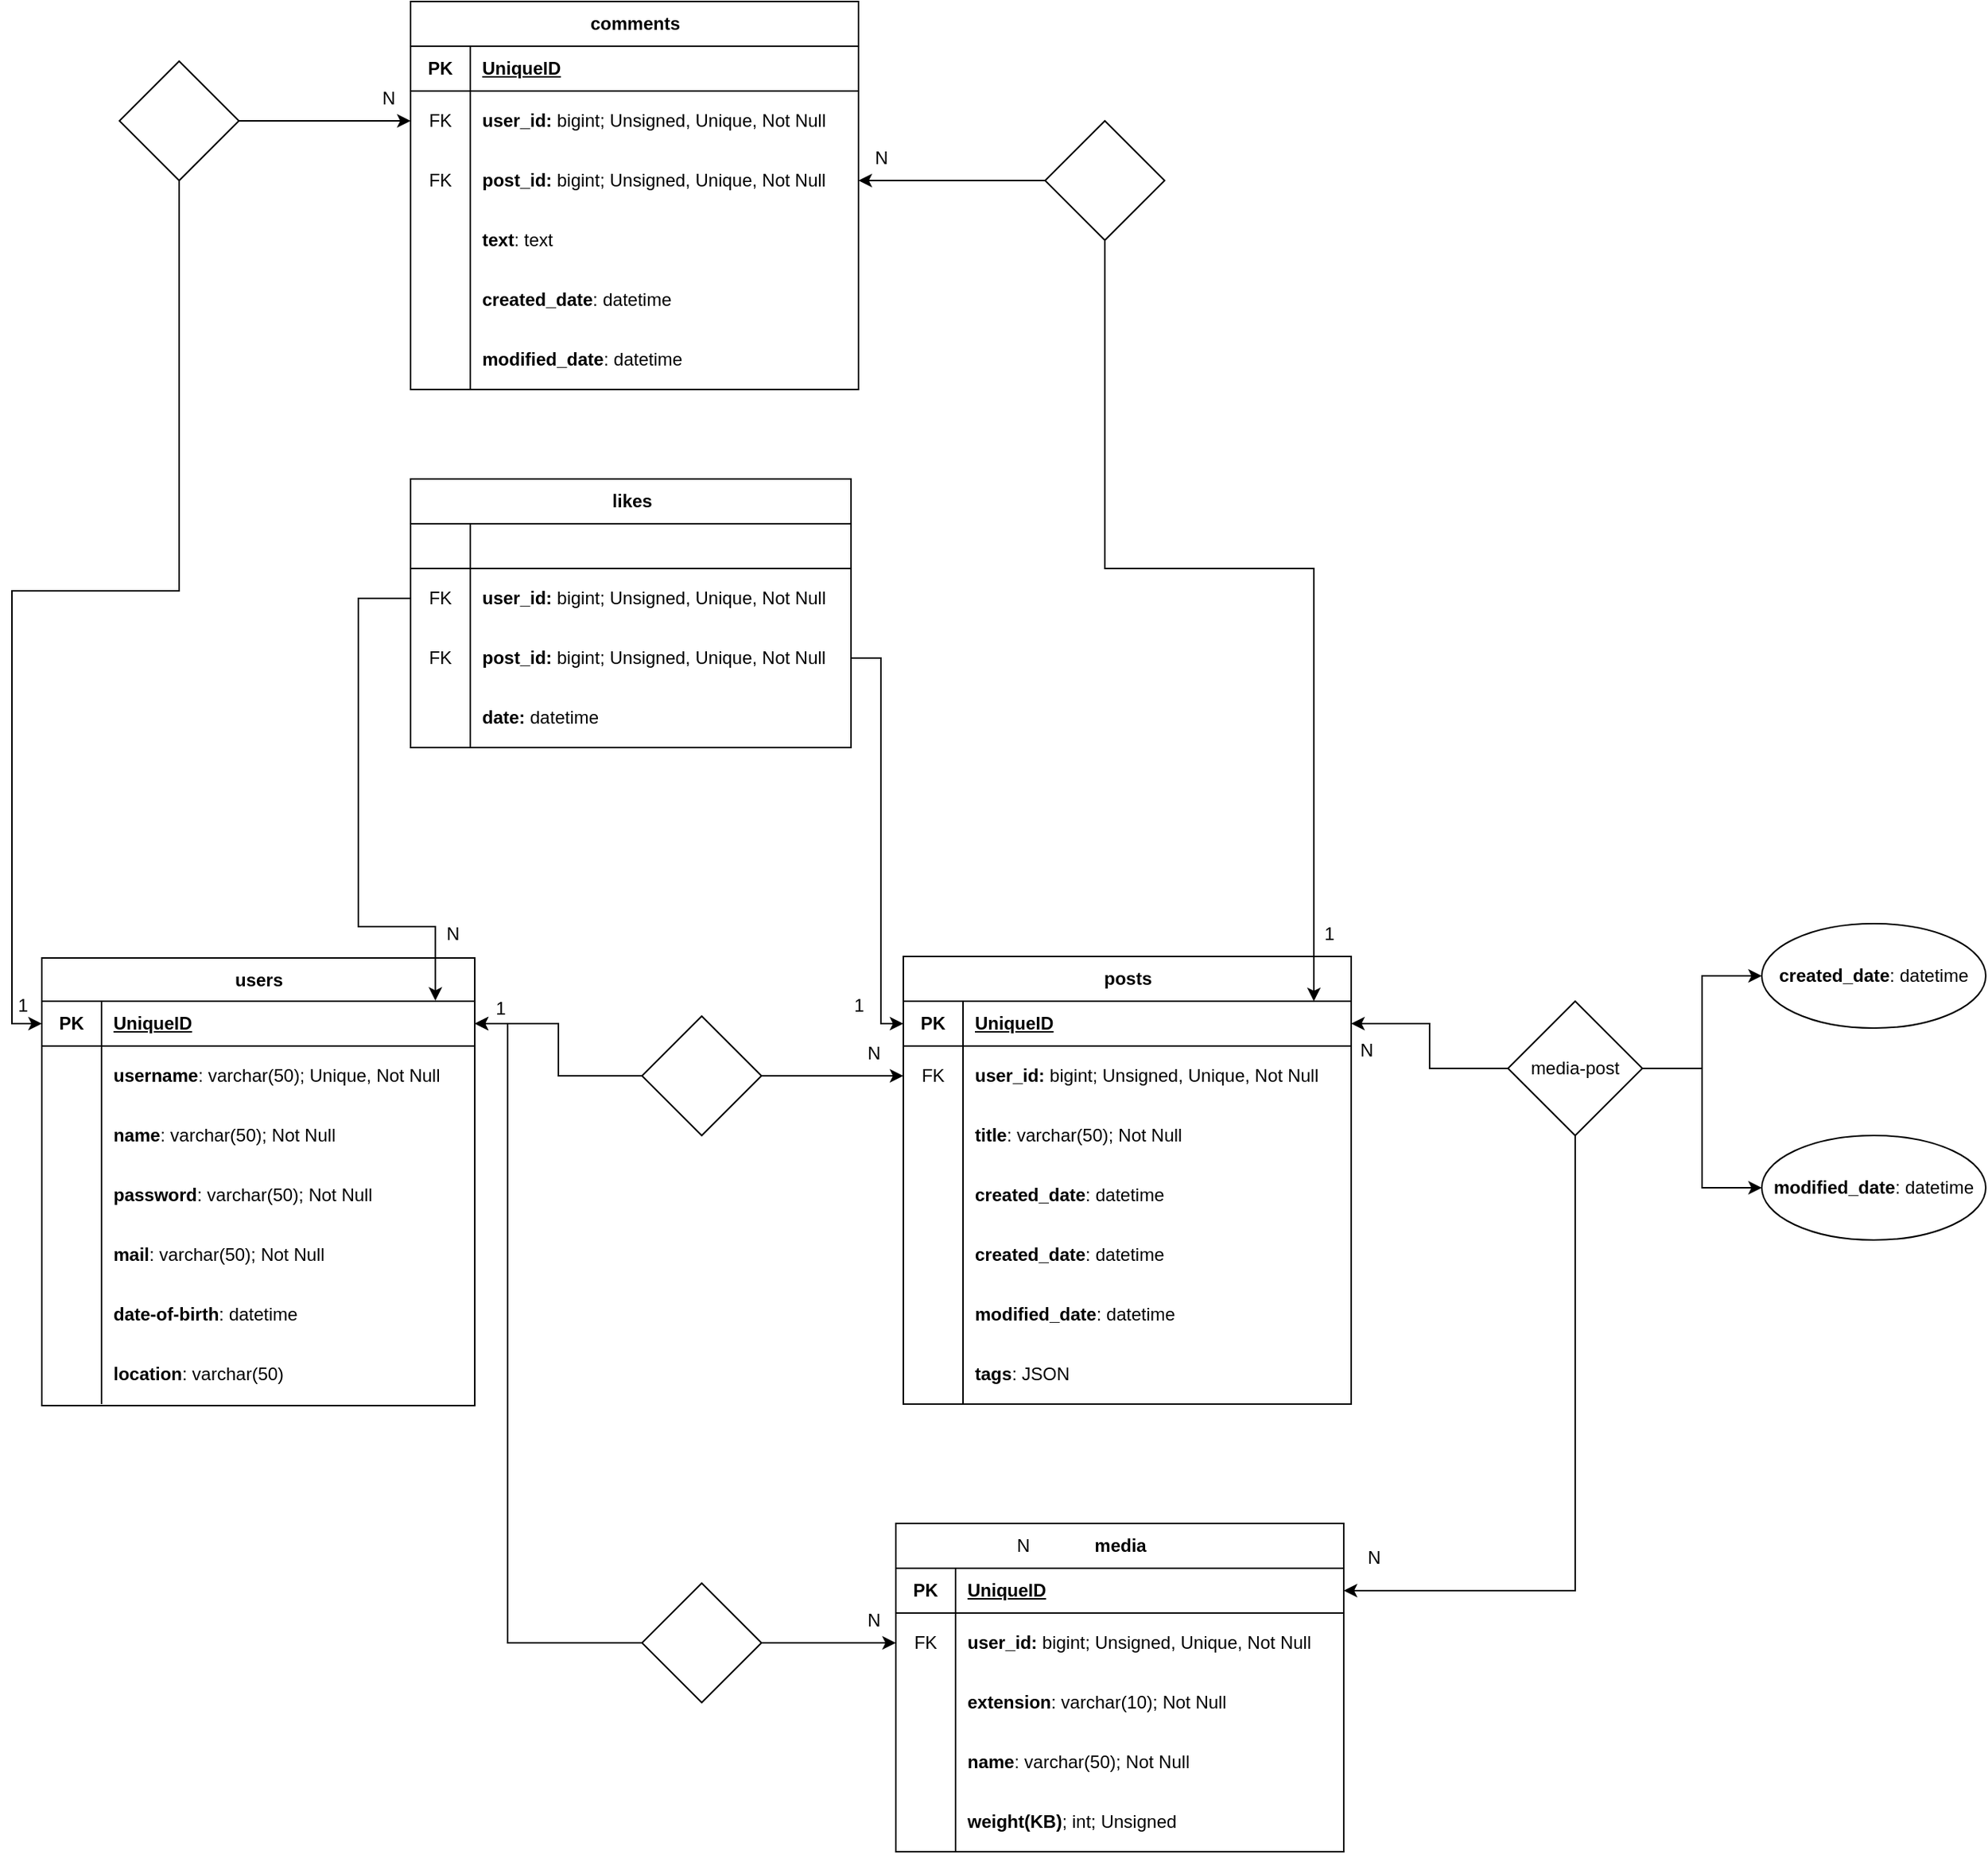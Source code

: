<mxfile version="24.7.7">
  <diagram name="Pagina-1" id="Gw6nSf_3pTms6XGrTBZx">
    <mxGraphModel dx="1969" dy="2037" grid="1" gridSize="10" guides="1" tooltips="1" connect="1" arrows="1" fold="1" page="1" pageScale="1" pageWidth="827" pageHeight="1169" math="0" shadow="0">
      <root>
        <mxCell id="0" />
        <mxCell id="1" parent="0" />
        <mxCell id="lJPIg5WgTHCBEsO6ulFc-40" value="users" style="shape=table;startSize=29;container=1;collapsible=1;childLayout=tableLayout;fixedRows=1;rowLines=0;fontStyle=1;align=center;resizeLast=1;html=1;" parent="1" vertex="1">
          <mxGeometry x="58" y="191" width="290" height="300" as="geometry" />
        </mxCell>
        <mxCell id="lJPIg5WgTHCBEsO6ulFc-41" value="" style="shape=tableRow;horizontal=0;startSize=0;swimlaneHead=0;swimlaneBody=0;fillColor=none;collapsible=0;dropTarget=0;points=[[0,0.5],[1,0.5]];portConstraint=eastwest;top=0;left=0;right=0;bottom=1;" parent="lJPIg5WgTHCBEsO6ulFc-40" vertex="1">
          <mxGeometry y="29" width="290" height="30" as="geometry" />
        </mxCell>
        <mxCell id="lJPIg5WgTHCBEsO6ulFc-42" value="PK" style="shape=partialRectangle;connectable=0;fillColor=none;top=0;left=0;bottom=0;right=0;fontStyle=1;overflow=hidden;whiteSpace=wrap;html=1;" parent="lJPIg5WgTHCBEsO6ulFc-41" vertex="1">
          <mxGeometry width="40" height="30" as="geometry">
            <mxRectangle width="40" height="30" as="alternateBounds" />
          </mxGeometry>
        </mxCell>
        <mxCell id="lJPIg5WgTHCBEsO6ulFc-43" value="UniqueID" style="shape=partialRectangle;connectable=0;fillColor=none;top=0;left=0;bottom=0;right=0;align=left;spacingLeft=6;fontStyle=5;overflow=hidden;whiteSpace=wrap;html=1;" parent="lJPIg5WgTHCBEsO6ulFc-41" vertex="1">
          <mxGeometry x="40" width="250" height="30" as="geometry">
            <mxRectangle width="250" height="30" as="alternateBounds" />
          </mxGeometry>
        </mxCell>
        <mxCell id="lJPIg5WgTHCBEsO6ulFc-44" value="" style="shape=tableRow;horizontal=0;startSize=0;swimlaneHead=0;swimlaneBody=0;fillColor=none;collapsible=0;dropTarget=0;points=[[0,0.5],[1,0.5]];portConstraint=eastwest;top=0;left=0;right=0;bottom=0;" parent="lJPIg5WgTHCBEsO6ulFc-40" vertex="1">
          <mxGeometry y="59" width="290" height="40" as="geometry" />
        </mxCell>
        <mxCell id="lJPIg5WgTHCBEsO6ulFc-45" value="" style="shape=partialRectangle;connectable=0;fillColor=none;top=0;left=0;bottom=0;right=0;editable=1;overflow=hidden;whiteSpace=wrap;html=1;" parent="lJPIg5WgTHCBEsO6ulFc-44" vertex="1">
          <mxGeometry width="40" height="40" as="geometry">
            <mxRectangle width="40" height="40" as="alternateBounds" />
          </mxGeometry>
        </mxCell>
        <mxCell id="lJPIg5WgTHCBEsO6ulFc-46" value="&lt;b&gt;username&lt;/b&gt;: varchar(50); Unique, Not Null&amp;nbsp; &amp;nbsp;" style="shape=partialRectangle;connectable=0;fillColor=none;top=0;left=0;bottom=0;right=0;align=left;spacingLeft=6;overflow=hidden;whiteSpace=wrap;html=1;" parent="lJPIg5WgTHCBEsO6ulFc-44" vertex="1">
          <mxGeometry x="40" width="250" height="40" as="geometry">
            <mxRectangle width="250" height="40" as="alternateBounds" />
          </mxGeometry>
        </mxCell>
        <mxCell id="wLg4SAttIqK3HhaTWLrf-60" value="" style="shape=tableRow;horizontal=0;startSize=0;swimlaneHead=0;swimlaneBody=0;fillColor=none;collapsible=0;dropTarget=0;points=[[0,0.5],[1,0.5]];portConstraint=eastwest;top=0;left=0;right=0;bottom=0;" parent="lJPIg5WgTHCBEsO6ulFc-40" vertex="1">
          <mxGeometry y="99" width="290" height="40" as="geometry" />
        </mxCell>
        <mxCell id="wLg4SAttIqK3HhaTWLrf-61" value="" style="shape=partialRectangle;connectable=0;fillColor=none;top=0;left=0;bottom=0;right=0;editable=1;overflow=hidden;whiteSpace=wrap;html=1;" parent="wLg4SAttIqK3HhaTWLrf-60" vertex="1">
          <mxGeometry width="40" height="40" as="geometry">
            <mxRectangle width="40" height="40" as="alternateBounds" />
          </mxGeometry>
        </mxCell>
        <mxCell id="wLg4SAttIqK3HhaTWLrf-62" value="&lt;b&gt;name&lt;/b&gt;: varchar(50); Not Null&amp;nbsp; &amp;nbsp;" style="shape=partialRectangle;connectable=0;fillColor=none;top=0;left=0;bottom=0;right=0;align=left;spacingLeft=6;overflow=hidden;whiteSpace=wrap;html=1;" parent="wLg4SAttIqK3HhaTWLrf-60" vertex="1">
          <mxGeometry x="40" width="250" height="40" as="geometry">
            <mxRectangle width="250" height="40" as="alternateBounds" />
          </mxGeometry>
        </mxCell>
        <mxCell id="bxGfTpNGazaX-P0NSBrf-1" value="" style="shape=tableRow;horizontal=0;startSize=0;swimlaneHead=0;swimlaneBody=0;fillColor=none;collapsible=0;dropTarget=0;points=[[0,0.5],[1,0.5]];portConstraint=eastwest;top=0;left=0;right=0;bottom=0;" vertex="1" parent="lJPIg5WgTHCBEsO6ulFc-40">
          <mxGeometry y="139" width="290" height="40" as="geometry" />
        </mxCell>
        <mxCell id="bxGfTpNGazaX-P0NSBrf-2" value="" style="shape=partialRectangle;connectable=0;fillColor=none;top=0;left=0;bottom=0;right=0;editable=1;overflow=hidden;whiteSpace=wrap;html=1;" vertex="1" parent="bxGfTpNGazaX-P0NSBrf-1">
          <mxGeometry width="40" height="40" as="geometry">
            <mxRectangle width="40" height="40" as="alternateBounds" />
          </mxGeometry>
        </mxCell>
        <mxCell id="bxGfTpNGazaX-P0NSBrf-3" value="&lt;b&gt;password&lt;/b&gt;: varchar(50); Not Null&amp;nbsp; &amp;nbsp;" style="shape=partialRectangle;connectable=0;fillColor=none;top=0;left=0;bottom=0;right=0;align=left;spacingLeft=6;overflow=hidden;whiteSpace=wrap;html=1;" vertex="1" parent="bxGfTpNGazaX-P0NSBrf-1">
          <mxGeometry x="40" width="250" height="40" as="geometry">
            <mxRectangle width="250" height="40" as="alternateBounds" />
          </mxGeometry>
        </mxCell>
        <mxCell id="wLg4SAttIqK3HhaTWLrf-63" value="" style="shape=tableRow;horizontal=0;startSize=0;swimlaneHead=0;swimlaneBody=0;fillColor=none;collapsible=0;dropTarget=0;points=[[0,0.5],[1,0.5]];portConstraint=eastwest;top=0;left=0;right=0;bottom=0;" parent="lJPIg5WgTHCBEsO6ulFc-40" vertex="1">
          <mxGeometry y="179" width="290" height="40" as="geometry" />
        </mxCell>
        <mxCell id="wLg4SAttIqK3HhaTWLrf-64" value="" style="shape=partialRectangle;connectable=0;fillColor=none;top=0;left=0;bottom=0;right=0;editable=1;overflow=hidden;whiteSpace=wrap;html=1;" parent="wLg4SAttIqK3HhaTWLrf-63" vertex="1">
          <mxGeometry width="40" height="40" as="geometry">
            <mxRectangle width="40" height="40" as="alternateBounds" />
          </mxGeometry>
        </mxCell>
        <mxCell id="wLg4SAttIqK3HhaTWLrf-65" value="&lt;b&gt;mail&lt;/b&gt;: varchar(50); Not Null" style="shape=partialRectangle;connectable=0;fillColor=none;top=0;left=0;bottom=0;right=0;align=left;spacingLeft=6;overflow=hidden;whiteSpace=wrap;html=1;" parent="wLg4SAttIqK3HhaTWLrf-63" vertex="1">
          <mxGeometry x="40" width="250" height="40" as="geometry">
            <mxRectangle width="250" height="40" as="alternateBounds" />
          </mxGeometry>
        </mxCell>
        <mxCell id="lJPIg5WgTHCBEsO6ulFc-59" value="" style="shape=tableRow;horizontal=0;startSize=0;swimlaneHead=0;swimlaneBody=0;fillColor=none;collapsible=0;dropTarget=0;points=[[0,0.5],[1,0.5]];portConstraint=eastwest;top=0;left=0;right=0;bottom=0;" parent="lJPIg5WgTHCBEsO6ulFc-40" vertex="1">
          <mxGeometry y="219" width="290" height="40" as="geometry" />
        </mxCell>
        <mxCell id="lJPIg5WgTHCBEsO6ulFc-60" value="" style="shape=partialRectangle;connectable=0;fillColor=none;top=0;left=0;bottom=0;right=0;editable=1;overflow=hidden;whiteSpace=wrap;html=1;" parent="lJPIg5WgTHCBEsO6ulFc-59" vertex="1">
          <mxGeometry width="40" height="40" as="geometry">
            <mxRectangle width="40" height="40" as="alternateBounds" />
          </mxGeometry>
        </mxCell>
        <mxCell id="lJPIg5WgTHCBEsO6ulFc-61" value="&lt;b&gt;date-of-birth&lt;/b&gt;: datetime&amp;nbsp;&amp;nbsp;" style="shape=partialRectangle;connectable=0;fillColor=none;top=0;left=0;bottom=0;right=0;align=left;spacingLeft=6;overflow=hidden;whiteSpace=wrap;html=1;" parent="lJPIg5WgTHCBEsO6ulFc-59" vertex="1">
          <mxGeometry x="40" width="250" height="40" as="geometry">
            <mxRectangle width="250" height="40" as="alternateBounds" />
          </mxGeometry>
        </mxCell>
        <mxCell id="lJPIg5WgTHCBEsO6ulFc-82" value="" style="shape=tableRow;horizontal=0;startSize=0;swimlaneHead=0;swimlaneBody=0;fillColor=none;collapsible=0;dropTarget=0;points=[[0,0.5],[1,0.5]];portConstraint=eastwest;top=0;left=0;right=0;bottom=0;" parent="lJPIg5WgTHCBEsO6ulFc-40" vertex="1">
          <mxGeometry y="259" width="290" height="40" as="geometry" />
        </mxCell>
        <mxCell id="lJPIg5WgTHCBEsO6ulFc-83" value="" style="shape=partialRectangle;connectable=0;fillColor=none;top=0;left=0;bottom=0;right=0;editable=1;overflow=hidden;whiteSpace=wrap;html=1;" parent="lJPIg5WgTHCBEsO6ulFc-82" vertex="1">
          <mxGeometry width="40" height="40" as="geometry">
            <mxRectangle width="40" height="40" as="alternateBounds" />
          </mxGeometry>
        </mxCell>
        <mxCell id="lJPIg5WgTHCBEsO6ulFc-84" value="&lt;b&gt;location&lt;/b&gt;: varchar(50)&amp;nbsp; &amp;nbsp;" style="shape=partialRectangle;connectable=0;fillColor=none;top=0;left=0;bottom=0;right=0;align=left;spacingLeft=6;overflow=hidden;whiteSpace=wrap;html=1;" parent="lJPIg5WgTHCBEsO6ulFc-82" vertex="1">
          <mxGeometry x="40" width="250" height="40" as="geometry">
            <mxRectangle width="250" height="40" as="alternateBounds" />
          </mxGeometry>
        </mxCell>
        <mxCell id="lJPIg5WgTHCBEsO6ulFc-85" value="posts" style="shape=table;startSize=30;container=1;collapsible=1;childLayout=tableLayout;fixedRows=1;rowLines=0;fontStyle=1;align=center;resizeLast=1;html=1;" parent="1" vertex="1">
          <mxGeometry x="635" y="190" width="300" height="300" as="geometry" />
        </mxCell>
        <mxCell id="lJPIg5WgTHCBEsO6ulFc-86" value="" style="shape=tableRow;horizontal=0;startSize=0;swimlaneHead=0;swimlaneBody=0;fillColor=none;collapsible=0;dropTarget=0;points=[[0,0.5],[1,0.5]];portConstraint=eastwest;top=0;left=0;right=0;bottom=1;" parent="lJPIg5WgTHCBEsO6ulFc-85" vertex="1">
          <mxGeometry y="30" width="300" height="30" as="geometry" />
        </mxCell>
        <mxCell id="lJPIg5WgTHCBEsO6ulFc-87" value="PK" style="shape=partialRectangle;connectable=0;fillColor=none;top=0;left=0;bottom=0;right=0;fontStyle=1;overflow=hidden;whiteSpace=wrap;html=1;" parent="lJPIg5WgTHCBEsO6ulFc-86" vertex="1">
          <mxGeometry width="40" height="30" as="geometry">
            <mxRectangle width="40" height="30" as="alternateBounds" />
          </mxGeometry>
        </mxCell>
        <mxCell id="lJPIg5WgTHCBEsO6ulFc-88" value="UniqueID" style="shape=partialRectangle;connectable=0;fillColor=none;top=0;left=0;bottom=0;right=0;align=left;spacingLeft=6;fontStyle=5;overflow=hidden;whiteSpace=wrap;html=1;" parent="lJPIg5WgTHCBEsO6ulFc-86" vertex="1">
          <mxGeometry x="40" width="260" height="30" as="geometry">
            <mxRectangle width="260" height="30" as="alternateBounds" />
          </mxGeometry>
        </mxCell>
        <mxCell id="lJPIg5WgTHCBEsO6ulFc-89" value="" style="shape=tableRow;horizontal=0;startSize=0;swimlaneHead=0;swimlaneBody=0;fillColor=none;collapsible=0;dropTarget=0;points=[[0,0.5],[1,0.5]];portConstraint=eastwest;top=0;left=0;right=0;bottom=0;" parent="lJPIg5WgTHCBEsO6ulFc-85" vertex="1">
          <mxGeometry y="60" width="300" height="40" as="geometry" />
        </mxCell>
        <mxCell id="lJPIg5WgTHCBEsO6ulFc-90" value="FK" style="shape=partialRectangle;connectable=0;fillColor=none;top=0;left=0;bottom=0;right=0;editable=1;overflow=hidden;whiteSpace=wrap;html=1;" parent="lJPIg5WgTHCBEsO6ulFc-89" vertex="1">
          <mxGeometry width="40" height="40" as="geometry">
            <mxRectangle width="40" height="40" as="alternateBounds" />
          </mxGeometry>
        </mxCell>
        <mxCell id="lJPIg5WgTHCBEsO6ulFc-91" value="&lt;b&gt;user_id: &lt;/b&gt;bigint; Unsigned, Unique, Not Null" style="shape=partialRectangle;connectable=0;fillColor=none;top=0;left=0;bottom=0;right=0;align=left;spacingLeft=6;overflow=hidden;whiteSpace=wrap;html=1;" parent="lJPIg5WgTHCBEsO6ulFc-89" vertex="1">
          <mxGeometry x="40" width="260" height="40" as="geometry">
            <mxRectangle width="260" height="40" as="alternateBounds" />
          </mxGeometry>
        </mxCell>
        <mxCell id="lJPIg5WgTHCBEsO6ulFc-92" value="" style="shape=tableRow;horizontal=0;startSize=0;swimlaneHead=0;swimlaneBody=0;fillColor=none;collapsible=0;dropTarget=0;points=[[0,0.5],[1,0.5]];portConstraint=eastwest;top=0;left=0;right=0;bottom=0;" parent="lJPIg5WgTHCBEsO6ulFc-85" vertex="1">
          <mxGeometry y="100" width="300" height="40" as="geometry" />
        </mxCell>
        <mxCell id="lJPIg5WgTHCBEsO6ulFc-93" value="" style="shape=partialRectangle;connectable=0;fillColor=none;top=0;left=0;bottom=0;right=0;editable=1;overflow=hidden;whiteSpace=wrap;html=1;" parent="lJPIg5WgTHCBEsO6ulFc-92" vertex="1">
          <mxGeometry width="40" height="40" as="geometry">
            <mxRectangle width="40" height="40" as="alternateBounds" />
          </mxGeometry>
        </mxCell>
        <mxCell id="lJPIg5WgTHCBEsO6ulFc-94" value="&lt;b&gt;title&lt;/b&gt;: varchar(50); Not Null&amp;nbsp;&amp;nbsp;" style="shape=partialRectangle;connectable=0;fillColor=none;top=0;left=0;bottom=0;right=0;align=left;spacingLeft=6;overflow=hidden;whiteSpace=wrap;html=1;" parent="lJPIg5WgTHCBEsO6ulFc-92" vertex="1">
          <mxGeometry x="40" width="260" height="40" as="geometry">
            <mxRectangle width="260" height="40" as="alternateBounds" />
          </mxGeometry>
        </mxCell>
        <mxCell id="bxGfTpNGazaX-P0NSBrf-27" value="" style="shape=tableRow;horizontal=0;startSize=0;swimlaneHead=0;swimlaneBody=0;fillColor=none;collapsible=0;dropTarget=0;points=[[0,0.5],[1,0.5]];portConstraint=eastwest;top=0;left=0;right=0;bottom=0;" vertex="1" parent="lJPIg5WgTHCBEsO6ulFc-85">
          <mxGeometry y="140" width="300" height="40" as="geometry" />
        </mxCell>
        <mxCell id="bxGfTpNGazaX-P0NSBrf-28" value="" style="shape=partialRectangle;connectable=0;fillColor=none;top=0;left=0;bottom=0;right=0;editable=1;overflow=hidden;whiteSpace=wrap;html=1;" vertex="1" parent="bxGfTpNGazaX-P0NSBrf-27">
          <mxGeometry width="40" height="40" as="geometry">
            <mxRectangle width="40" height="40" as="alternateBounds" />
          </mxGeometry>
        </mxCell>
        <mxCell id="bxGfTpNGazaX-P0NSBrf-29" value="&lt;b&gt;created_date&lt;/b&gt;: datetime" style="shape=partialRectangle;connectable=0;fillColor=none;top=0;left=0;bottom=0;right=0;align=left;spacingLeft=6;overflow=hidden;whiteSpace=wrap;html=1;" vertex="1" parent="bxGfTpNGazaX-P0NSBrf-27">
          <mxGeometry x="40" width="260" height="40" as="geometry">
            <mxRectangle width="260" height="40" as="alternateBounds" />
          </mxGeometry>
        </mxCell>
        <mxCell id="lJPIg5WgTHCBEsO6ulFc-148" value="" style="shape=tableRow;horizontal=0;startSize=0;swimlaneHead=0;swimlaneBody=0;fillColor=none;collapsible=0;dropTarget=0;points=[[0,0.5],[1,0.5]];portConstraint=eastwest;top=0;left=0;right=0;bottom=0;" parent="lJPIg5WgTHCBEsO6ulFc-85" vertex="1">
          <mxGeometry y="180" width="300" height="40" as="geometry" />
        </mxCell>
        <mxCell id="lJPIg5WgTHCBEsO6ulFc-149" value="" style="shape=partialRectangle;connectable=0;fillColor=none;top=0;left=0;bottom=0;right=0;editable=1;overflow=hidden;whiteSpace=wrap;html=1;" parent="lJPIg5WgTHCBEsO6ulFc-148" vertex="1">
          <mxGeometry width="40" height="40" as="geometry">
            <mxRectangle width="40" height="40" as="alternateBounds" />
          </mxGeometry>
        </mxCell>
        <mxCell id="lJPIg5WgTHCBEsO6ulFc-150" value="&lt;b&gt;created_date&lt;/b&gt;: datetime" style="shape=partialRectangle;connectable=0;fillColor=none;top=0;left=0;bottom=0;right=0;align=left;spacingLeft=6;overflow=hidden;whiteSpace=wrap;html=1;" parent="lJPIg5WgTHCBEsO6ulFc-148" vertex="1">
          <mxGeometry x="40" width="260" height="40" as="geometry">
            <mxRectangle width="260" height="40" as="alternateBounds" />
          </mxGeometry>
        </mxCell>
        <mxCell id="wLg4SAttIqK3HhaTWLrf-88" value="" style="shape=tableRow;horizontal=0;startSize=0;swimlaneHead=0;swimlaneBody=0;fillColor=none;collapsible=0;dropTarget=0;points=[[0,0.5],[1,0.5]];portConstraint=eastwest;top=0;left=0;right=0;bottom=0;" parent="lJPIg5WgTHCBEsO6ulFc-85" vertex="1">
          <mxGeometry y="220" width="300" height="40" as="geometry" />
        </mxCell>
        <mxCell id="wLg4SAttIqK3HhaTWLrf-89" value="" style="shape=partialRectangle;connectable=0;fillColor=none;top=0;left=0;bottom=0;right=0;editable=1;overflow=hidden;whiteSpace=wrap;html=1;" parent="wLg4SAttIqK3HhaTWLrf-88" vertex="1">
          <mxGeometry width="40" height="40" as="geometry">
            <mxRectangle width="40" height="40" as="alternateBounds" />
          </mxGeometry>
        </mxCell>
        <mxCell id="wLg4SAttIqK3HhaTWLrf-90" value="&lt;b&gt;modified_date&lt;/b&gt;: datetime" style="shape=partialRectangle;connectable=0;fillColor=none;top=0;left=0;bottom=0;right=0;align=left;spacingLeft=6;overflow=hidden;whiteSpace=wrap;html=1;" parent="wLg4SAttIqK3HhaTWLrf-88" vertex="1">
          <mxGeometry x="40" width="260" height="40" as="geometry">
            <mxRectangle width="260" height="40" as="alternateBounds" />
          </mxGeometry>
        </mxCell>
        <mxCell id="lJPIg5WgTHCBEsO6ulFc-214" value="" style="shape=tableRow;horizontal=0;startSize=0;swimlaneHead=0;swimlaneBody=0;fillColor=none;collapsible=0;dropTarget=0;points=[[0,0.5],[1,0.5]];portConstraint=eastwest;top=0;left=0;right=0;bottom=0;" parent="lJPIg5WgTHCBEsO6ulFc-85" vertex="1">
          <mxGeometry y="260" width="300" height="40" as="geometry" />
        </mxCell>
        <mxCell id="lJPIg5WgTHCBEsO6ulFc-215" value="" style="shape=partialRectangle;connectable=0;fillColor=none;top=0;left=0;bottom=0;right=0;editable=1;overflow=hidden;whiteSpace=wrap;html=1;" parent="lJPIg5WgTHCBEsO6ulFc-214" vertex="1">
          <mxGeometry width="40" height="40" as="geometry">
            <mxRectangle width="40" height="40" as="alternateBounds" />
          </mxGeometry>
        </mxCell>
        <mxCell id="lJPIg5WgTHCBEsO6ulFc-216" value="&lt;b&gt;tags&lt;/b&gt;: JSON" style="shape=partialRectangle;connectable=0;fillColor=none;top=0;left=0;bottom=0;right=0;align=left;spacingLeft=6;overflow=hidden;whiteSpace=wrap;html=1;" parent="lJPIg5WgTHCBEsO6ulFc-214" vertex="1">
          <mxGeometry x="40" width="260" height="40" as="geometry">
            <mxRectangle width="260" height="40" as="alternateBounds" />
          </mxGeometry>
        </mxCell>
        <mxCell id="lJPIg5WgTHCBEsO6ulFc-103" style="edgeStyle=orthogonalEdgeStyle;rounded=0;orthogonalLoop=1;jettySize=auto;html=1;entryX=1;entryY=0.5;entryDx=0;entryDy=0;" parent="1" source="lJPIg5WgTHCBEsO6ulFc-98" target="lJPIg5WgTHCBEsO6ulFc-41" edge="1">
          <mxGeometry relative="1" as="geometry" />
        </mxCell>
        <mxCell id="lJPIg5WgTHCBEsO6ulFc-108" style="edgeStyle=orthogonalEdgeStyle;rounded=0;orthogonalLoop=1;jettySize=auto;html=1;entryX=0;entryY=0.5;entryDx=0;entryDy=0;" parent="1" source="lJPIg5WgTHCBEsO6ulFc-98" target="lJPIg5WgTHCBEsO6ulFc-89" edge="1">
          <mxGeometry relative="1" as="geometry" />
        </mxCell>
        <mxCell id="lJPIg5WgTHCBEsO6ulFc-98" value="" style="rhombus;whiteSpace=wrap;html=1;startSize=30;fontStyle=1;" parent="1" vertex="1">
          <mxGeometry x="460" y="230" width="80" height="80" as="geometry" />
        </mxCell>
        <mxCell id="lJPIg5WgTHCBEsO6ulFc-101" value="1" style="text;html=1;align=center;verticalAlign=middle;resizable=0;points=[];autosize=1;strokeColor=none;fillColor=none;" parent="1" vertex="1">
          <mxGeometry x="350" y="210" width="30" height="30" as="geometry" />
        </mxCell>
        <mxCell id="lJPIg5WgTHCBEsO6ulFc-102" value="N" style="text;html=1;align=center;verticalAlign=middle;resizable=0;points=[];autosize=1;strokeColor=none;fillColor=none;" parent="1" vertex="1">
          <mxGeometry x="600" y="240" width="30" height="30" as="geometry" />
        </mxCell>
        <mxCell id="lJPIg5WgTHCBEsO6ulFc-151" value="media" style="shape=table;startSize=30;container=1;collapsible=1;childLayout=tableLayout;fixedRows=1;rowLines=0;fontStyle=1;align=center;resizeLast=1;html=1;" parent="1" vertex="1">
          <mxGeometry x="630" y="570" width="300" height="220" as="geometry" />
        </mxCell>
        <mxCell id="lJPIg5WgTHCBEsO6ulFc-152" value="" style="shape=tableRow;horizontal=0;startSize=0;swimlaneHead=0;swimlaneBody=0;fillColor=none;collapsible=0;dropTarget=0;points=[[0,0.5],[1,0.5]];portConstraint=eastwest;top=0;left=0;right=0;bottom=1;" parent="lJPIg5WgTHCBEsO6ulFc-151" vertex="1">
          <mxGeometry y="30" width="300" height="30" as="geometry" />
        </mxCell>
        <mxCell id="lJPIg5WgTHCBEsO6ulFc-153" value="PK" style="shape=partialRectangle;connectable=0;fillColor=none;top=0;left=0;bottom=0;right=0;fontStyle=1;overflow=hidden;whiteSpace=wrap;html=1;" parent="lJPIg5WgTHCBEsO6ulFc-152" vertex="1">
          <mxGeometry width="40" height="30" as="geometry">
            <mxRectangle width="40" height="30" as="alternateBounds" />
          </mxGeometry>
        </mxCell>
        <mxCell id="lJPIg5WgTHCBEsO6ulFc-154" value="UniqueID" style="shape=partialRectangle;connectable=0;fillColor=none;top=0;left=0;bottom=0;right=0;align=left;spacingLeft=6;fontStyle=5;overflow=hidden;whiteSpace=wrap;html=1;" parent="lJPIg5WgTHCBEsO6ulFc-152" vertex="1">
          <mxGeometry x="40" width="260" height="30" as="geometry">
            <mxRectangle width="260" height="30" as="alternateBounds" />
          </mxGeometry>
        </mxCell>
        <mxCell id="lJPIg5WgTHCBEsO6ulFc-155" value="" style="shape=tableRow;horizontal=0;startSize=0;swimlaneHead=0;swimlaneBody=0;fillColor=none;collapsible=0;dropTarget=0;points=[[0,0.5],[1,0.5]];portConstraint=eastwest;top=0;left=0;right=0;bottom=0;" parent="lJPIg5WgTHCBEsO6ulFc-151" vertex="1">
          <mxGeometry y="60" width="300" height="40" as="geometry" />
        </mxCell>
        <mxCell id="lJPIg5WgTHCBEsO6ulFc-156" value="FK" style="shape=partialRectangle;connectable=0;fillColor=none;top=0;left=0;bottom=0;right=0;editable=1;overflow=hidden;whiteSpace=wrap;html=1;" parent="lJPIg5WgTHCBEsO6ulFc-155" vertex="1">
          <mxGeometry width="40" height="40" as="geometry">
            <mxRectangle width="40" height="40" as="alternateBounds" />
          </mxGeometry>
        </mxCell>
        <mxCell id="lJPIg5WgTHCBEsO6ulFc-157" value="&lt;b&gt;user_id: &lt;/b&gt;bigint; Unsigned, Unique, Not Null" style="shape=partialRectangle;connectable=0;fillColor=none;top=0;left=0;bottom=0;right=0;align=left;spacingLeft=6;overflow=hidden;whiteSpace=wrap;html=1;" parent="lJPIg5WgTHCBEsO6ulFc-155" vertex="1">
          <mxGeometry x="40" width="260" height="40" as="geometry">
            <mxRectangle width="260" height="40" as="alternateBounds" />
          </mxGeometry>
        </mxCell>
        <mxCell id="lJPIg5WgTHCBEsO6ulFc-158" value="" style="shape=tableRow;horizontal=0;startSize=0;swimlaneHead=0;swimlaneBody=0;fillColor=none;collapsible=0;dropTarget=0;points=[[0,0.5],[1,0.5]];portConstraint=eastwest;top=0;left=0;right=0;bottom=0;" parent="lJPIg5WgTHCBEsO6ulFc-151" vertex="1">
          <mxGeometry y="100" width="300" height="40" as="geometry" />
        </mxCell>
        <mxCell id="lJPIg5WgTHCBEsO6ulFc-159" value="" style="shape=partialRectangle;connectable=0;fillColor=none;top=0;left=0;bottom=0;right=0;editable=1;overflow=hidden;whiteSpace=wrap;html=1;" parent="lJPIg5WgTHCBEsO6ulFc-158" vertex="1">
          <mxGeometry width="40" height="40" as="geometry">
            <mxRectangle width="40" height="40" as="alternateBounds" />
          </mxGeometry>
        </mxCell>
        <mxCell id="lJPIg5WgTHCBEsO6ulFc-160" value="&lt;b&gt;extension&lt;/b&gt;: varchar(10); Not Null" style="shape=partialRectangle;connectable=0;fillColor=none;top=0;left=0;bottom=0;right=0;align=left;spacingLeft=6;overflow=hidden;whiteSpace=wrap;html=1;" parent="lJPIg5WgTHCBEsO6ulFc-158" vertex="1">
          <mxGeometry x="40" width="260" height="40" as="geometry">
            <mxRectangle width="260" height="40" as="alternateBounds" />
          </mxGeometry>
        </mxCell>
        <mxCell id="lJPIg5WgTHCBEsO6ulFc-161" value="" style="shape=tableRow;horizontal=0;startSize=0;swimlaneHead=0;swimlaneBody=0;fillColor=none;collapsible=0;dropTarget=0;points=[[0,0.5],[1,0.5]];portConstraint=eastwest;top=0;left=0;right=0;bottom=0;" parent="lJPIg5WgTHCBEsO6ulFc-151" vertex="1">
          <mxGeometry y="140" width="300" height="40" as="geometry" />
        </mxCell>
        <mxCell id="lJPIg5WgTHCBEsO6ulFc-162" value="" style="shape=partialRectangle;connectable=0;fillColor=none;top=0;left=0;bottom=0;right=0;editable=1;overflow=hidden;whiteSpace=wrap;html=1;" parent="lJPIg5WgTHCBEsO6ulFc-161" vertex="1">
          <mxGeometry width="40" height="40" as="geometry">
            <mxRectangle width="40" height="40" as="alternateBounds" />
          </mxGeometry>
        </mxCell>
        <mxCell id="lJPIg5WgTHCBEsO6ulFc-163" value="&lt;b&gt;name&lt;/b&gt;: varchar(50); Not Null&amp;nbsp; &amp;nbsp;" style="shape=partialRectangle;connectable=0;fillColor=none;top=0;left=0;bottom=0;right=0;align=left;spacingLeft=6;overflow=hidden;whiteSpace=wrap;html=1;" parent="lJPIg5WgTHCBEsO6ulFc-161" vertex="1">
          <mxGeometry x="40" width="260" height="40" as="geometry">
            <mxRectangle width="260" height="40" as="alternateBounds" />
          </mxGeometry>
        </mxCell>
        <mxCell id="lJPIg5WgTHCBEsO6ulFc-164" value="" style="shape=tableRow;horizontal=0;startSize=0;swimlaneHead=0;swimlaneBody=0;fillColor=none;collapsible=0;dropTarget=0;points=[[0,0.5],[1,0.5]];portConstraint=eastwest;top=0;left=0;right=0;bottom=0;" parent="lJPIg5WgTHCBEsO6ulFc-151" vertex="1">
          <mxGeometry y="180" width="300" height="40" as="geometry" />
        </mxCell>
        <mxCell id="lJPIg5WgTHCBEsO6ulFc-165" value="" style="shape=partialRectangle;connectable=0;fillColor=none;top=0;left=0;bottom=0;right=0;editable=1;overflow=hidden;whiteSpace=wrap;html=1;" parent="lJPIg5WgTHCBEsO6ulFc-164" vertex="1">
          <mxGeometry width="40" height="40" as="geometry">
            <mxRectangle width="40" height="40" as="alternateBounds" />
          </mxGeometry>
        </mxCell>
        <mxCell id="lJPIg5WgTHCBEsO6ulFc-166" value="&lt;b&gt;weight(KB)&lt;/b&gt;; int; Unsigned&amp;nbsp;&amp;nbsp;" style="shape=partialRectangle;connectable=0;fillColor=none;top=0;left=0;bottom=0;right=0;align=left;spacingLeft=6;overflow=hidden;whiteSpace=wrap;html=1;" parent="lJPIg5WgTHCBEsO6ulFc-164" vertex="1">
          <mxGeometry x="40" width="260" height="40" as="geometry">
            <mxRectangle width="260" height="40" as="alternateBounds" />
          </mxGeometry>
        </mxCell>
        <mxCell id="lJPIg5WgTHCBEsO6ulFc-171" style="edgeStyle=orthogonalEdgeStyle;rounded=0;orthogonalLoop=1;jettySize=auto;html=1;entryX=1;entryY=0.5;entryDx=0;entryDy=0;" parent="1" source="lJPIg5WgTHCBEsO6ulFc-169" target="lJPIg5WgTHCBEsO6ulFc-86" edge="1">
          <mxGeometry relative="1" as="geometry" />
        </mxCell>
        <mxCell id="wLg4SAttIqK3HhaTWLrf-122" style="edgeStyle=orthogonalEdgeStyle;rounded=0;orthogonalLoop=1;jettySize=auto;html=1;entryX=1;entryY=0.5;entryDx=0;entryDy=0;" parent="1" source="lJPIg5WgTHCBEsO6ulFc-169" target="lJPIg5WgTHCBEsO6ulFc-152" edge="1">
          <mxGeometry relative="1" as="geometry" />
        </mxCell>
        <mxCell id="wLg4SAttIqK3HhaTWLrf-153" style="edgeStyle=orthogonalEdgeStyle;rounded=0;orthogonalLoop=1;jettySize=auto;html=1;entryX=0;entryY=0.5;entryDx=0;entryDy=0;" parent="1" source="lJPIg5WgTHCBEsO6ulFc-169" target="wLg4SAttIqK3HhaTWLrf-118" edge="1">
          <mxGeometry relative="1" as="geometry" />
        </mxCell>
        <mxCell id="wLg4SAttIqK3HhaTWLrf-154" style="edgeStyle=orthogonalEdgeStyle;rounded=0;orthogonalLoop=1;jettySize=auto;html=1;entryX=0;entryY=0.5;entryDx=0;entryDy=0;" parent="1" source="lJPIg5WgTHCBEsO6ulFc-169" target="wLg4SAttIqK3HhaTWLrf-120" edge="1">
          <mxGeometry relative="1" as="geometry" />
        </mxCell>
        <mxCell id="lJPIg5WgTHCBEsO6ulFc-169" value="media-post" style="rhombus;whiteSpace=wrap;html=1;" parent="1" vertex="1">
          <mxGeometry x="1040" y="220" width="90" height="90" as="geometry" />
        </mxCell>
        <mxCell id="lJPIg5WgTHCBEsO6ulFc-173" value="N" style="text;html=1;align=center;verticalAlign=middle;resizable=0;points=[];autosize=1;strokeColor=none;fillColor=none;" parent="1" vertex="1">
          <mxGeometry x="700" y="570" width="30" height="30" as="geometry" />
        </mxCell>
        <mxCell id="wLg4SAttIqK3HhaTWLrf-8" value="comments" style="shape=table;startSize=30;container=1;collapsible=1;childLayout=tableLayout;fixedRows=1;rowLines=0;fontStyle=1;align=center;resizeLast=1;html=1;" parent="1" vertex="1">
          <mxGeometry x="305" y="-450" width="300" height="260" as="geometry" />
        </mxCell>
        <mxCell id="wLg4SAttIqK3HhaTWLrf-9" value="" style="shape=tableRow;horizontal=0;startSize=0;swimlaneHead=0;swimlaneBody=0;fillColor=none;collapsible=0;dropTarget=0;points=[[0,0.5],[1,0.5]];portConstraint=eastwest;top=0;left=0;right=0;bottom=1;" parent="wLg4SAttIqK3HhaTWLrf-8" vertex="1">
          <mxGeometry y="30" width="300" height="30" as="geometry" />
        </mxCell>
        <mxCell id="wLg4SAttIqK3HhaTWLrf-10" value="PK" style="shape=partialRectangle;connectable=0;fillColor=none;top=0;left=0;bottom=0;right=0;fontStyle=1;overflow=hidden;whiteSpace=wrap;html=1;" parent="wLg4SAttIqK3HhaTWLrf-9" vertex="1">
          <mxGeometry width="40" height="30" as="geometry">
            <mxRectangle width="40" height="30" as="alternateBounds" />
          </mxGeometry>
        </mxCell>
        <mxCell id="wLg4SAttIqK3HhaTWLrf-11" value="UniqueID" style="shape=partialRectangle;connectable=0;fillColor=none;top=0;left=0;bottom=0;right=0;align=left;spacingLeft=6;fontStyle=5;overflow=hidden;whiteSpace=wrap;html=1;" parent="wLg4SAttIqK3HhaTWLrf-9" vertex="1">
          <mxGeometry x="40" width="260" height="30" as="geometry">
            <mxRectangle width="260" height="30" as="alternateBounds" />
          </mxGeometry>
        </mxCell>
        <mxCell id="wLg4SAttIqK3HhaTWLrf-12" value="" style="shape=tableRow;horizontal=0;startSize=0;swimlaneHead=0;swimlaneBody=0;fillColor=none;collapsible=0;dropTarget=0;points=[[0,0.5],[1,0.5]];portConstraint=eastwest;top=0;left=0;right=0;bottom=0;" parent="wLg4SAttIqK3HhaTWLrf-8" vertex="1">
          <mxGeometry y="60" width="300" height="40" as="geometry" />
        </mxCell>
        <mxCell id="wLg4SAttIqK3HhaTWLrf-13" value="FK" style="shape=partialRectangle;connectable=0;fillColor=none;top=0;left=0;bottom=0;right=0;editable=1;overflow=hidden;whiteSpace=wrap;html=1;" parent="wLg4SAttIqK3HhaTWLrf-12" vertex="1">
          <mxGeometry width="40" height="40" as="geometry">
            <mxRectangle width="40" height="40" as="alternateBounds" />
          </mxGeometry>
        </mxCell>
        <mxCell id="wLg4SAttIqK3HhaTWLrf-14" value="&lt;b&gt;user_id: &lt;/b&gt;bigint; Unsigned, Unique, Not Null" style="shape=partialRectangle;connectable=0;fillColor=none;top=0;left=0;bottom=0;right=0;align=left;spacingLeft=6;overflow=hidden;whiteSpace=wrap;html=1;" parent="wLg4SAttIqK3HhaTWLrf-12" vertex="1">
          <mxGeometry x="40" width="260" height="40" as="geometry">
            <mxRectangle width="260" height="40" as="alternateBounds" />
          </mxGeometry>
        </mxCell>
        <mxCell id="wLg4SAttIqK3HhaTWLrf-15" value="" style="shape=tableRow;horizontal=0;startSize=0;swimlaneHead=0;swimlaneBody=0;fillColor=none;collapsible=0;dropTarget=0;points=[[0,0.5],[1,0.5]];portConstraint=eastwest;top=0;left=0;right=0;bottom=0;" parent="wLg4SAttIqK3HhaTWLrf-8" vertex="1">
          <mxGeometry y="100" width="300" height="40" as="geometry" />
        </mxCell>
        <mxCell id="wLg4SAttIqK3HhaTWLrf-16" value="FK" style="shape=partialRectangle;connectable=0;fillColor=none;top=0;left=0;bottom=0;right=0;editable=1;overflow=hidden;whiteSpace=wrap;html=1;" parent="wLg4SAttIqK3HhaTWLrf-15" vertex="1">
          <mxGeometry width="40" height="40" as="geometry">
            <mxRectangle width="40" height="40" as="alternateBounds" />
          </mxGeometry>
        </mxCell>
        <mxCell id="wLg4SAttIqK3HhaTWLrf-17" value="&lt;b&gt;post_id:&amp;nbsp;&lt;/b&gt;bigint; Unsigned, Unique, Not Null" style="shape=partialRectangle;connectable=0;fillColor=none;top=0;left=0;bottom=0;right=0;align=left;spacingLeft=6;overflow=hidden;whiteSpace=wrap;html=1;" parent="wLg4SAttIqK3HhaTWLrf-15" vertex="1">
          <mxGeometry x="40" width="260" height="40" as="geometry">
            <mxRectangle width="260" height="40" as="alternateBounds" />
          </mxGeometry>
        </mxCell>
        <mxCell id="wLg4SAttIqK3HhaTWLrf-18" value="" style="shape=tableRow;horizontal=0;startSize=0;swimlaneHead=0;swimlaneBody=0;fillColor=none;collapsible=0;dropTarget=0;points=[[0,0.5],[1,0.5]];portConstraint=eastwest;top=0;left=0;right=0;bottom=0;" parent="wLg4SAttIqK3HhaTWLrf-8" vertex="1">
          <mxGeometry y="140" width="300" height="40" as="geometry" />
        </mxCell>
        <mxCell id="wLg4SAttIqK3HhaTWLrf-19" value="" style="shape=partialRectangle;connectable=0;fillColor=none;top=0;left=0;bottom=0;right=0;editable=1;overflow=hidden;whiteSpace=wrap;html=1;" parent="wLg4SAttIqK3HhaTWLrf-18" vertex="1">
          <mxGeometry width="40" height="40" as="geometry">
            <mxRectangle width="40" height="40" as="alternateBounds" />
          </mxGeometry>
        </mxCell>
        <mxCell id="wLg4SAttIqK3HhaTWLrf-20" value="&lt;b&gt;text&lt;/b&gt;: text&amp;nbsp; &amp;nbsp;" style="shape=partialRectangle;connectable=0;fillColor=none;top=0;left=0;bottom=0;right=0;align=left;spacingLeft=6;overflow=hidden;whiteSpace=wrap;html=1;" parent="wLg4SAttIqK3HhaTWLrf-18" vertex="1">
          <mxGeometry x="40" width="260" height="40" as="geometry">
            <mxRectangle width="260" height="40" as="alternateBounds" />
          </mxGeometry>
        </mxCell>
        <mxCell id="wLg4SAttIqK3HhaTWLrf-57" value="" style="shape=tableRow;horizontal=0;startSize=0;swimlaneHead=0;swimlaneBody=0;fillColor=none;collapsible=0;dropTarget=0;points=[[0,0.5],[1,0.5]];portConstraint=eastwest;top=0;left=0;right=0;bottom=0;" parent="wLg4SAttIqK3HhaTWLrf-8" vertex="1">
          <mxGeometry y="180" width="300" height="40" as="geometry" />
        </mxCell>
        <mxCell id="wLg4SAttIqK3HhaTWLrf-58" value="" style="shape=partialRectangle;connectable=0;fillColor=none;top=0;left=0;bottom=0;right=0;editable=1;overflow=hidden;whiteSpace=wrap;html=1;" parent="wLg4SAttIqK3HhaTWLrf-57" vertex="1">
          <mxGeometry width="40" height="40" as="geometry">
            <mxRectangle width="40" height="40" as="alternateBounds" />
          </mxGeometry>
        </mxCell>
        <mxCell id="wLg4SAttIqK3HhaTWLrf-59" value="&lt;b&gt;created_date&lt;/b&gt;: datetime&amp;nbsp; &amp;nbsp;" style="shape=partialRectangle;connectable=0;fillColor=none;top=0;left=0;bottom=0;right=0;align=left;spacingLeft=6;overflow=hidden;whiteSpace=wrap;html=1;" parent="wLg4SAttIqK3HhaTWLrf-57" vertex="1">
          <mxGeometry x="40" width="260" height="40" as="geometry">
            <mxRectangle width="260" height="40" as="alternateBounds" />
          </mxGeometry>
        </mxCell>
        <mxCell id="wLg4SAttIqK3HhaTWLrf-110" value="" style="shape=tableRow;horizontal=0;startSize=0;swimlaneHead=0;swimlaneBody=0;fillColor=none;collapsible=0;dropTarget=0;points=[[0,0.5],[1,0.5]];portConstraint=eastwest;top=0;left=0;right=0;bottom=0;" parent="wLg4SAttIqK3HhaTWLrf-8" vertex="1">
          <mxGeometry y="220" width="300" height="40" as="geometry" />
        </mxCell>
        <mxCell id="wLg4SAttIqK3HhaTWLrf-111" value="" style="shape=partialRectangle;connectable=0;fillColor=none;top=0;left=0;bottom=0;right=0;editable=1;overflow=hidden;whiteSpace=wrap;html=1;" parent="wLg4SAttIqK3HhaTWLrf-110" vertex="1">
          <mxGeometry width="40" height="40" as="geometry">
            <mxRectangle width="40" height="40" as="alternateBounds" />
          </mxGeometry>
        </mxCell>
        <mxCell id="wLg4SAttIqK3HhaTWLrf-112" value="&lt;b&gt;modified_date&lt;/b&gt;: datetime&amp;nbsp; &amp;nbsp;" style="shape=partialRectangle;connectable=0;fillColor=none;top=0;left=0;bottom=0;right=0;align=left;spacingLeft=6;overflow=hidden;whiteSpace=wrap;html=1;" parent="wLg4SAttIqK3HhaTWLrf-110" vertex="1">
          <mxGeometry x="40" width="260" height="40" as="geometry">
            <mxRectangle width="260" height="40" as="alternateBounds" />
          </mxGeometry>
        </mxCell>
        <mxCell id="wLg4SAttIqK3HhaTWLrf-38" style="edgeStyle=orthogonalEdgeStyle;rounded=0;orthogonalLoop=1;jettySize=auto;html=1;entryX=0;entryY=0.5;entryDx=0;entryDy=0;" parent="1" source="wLg4SAttIqK3HhaTWLrf-22" target="wLg4SAttIqK3HhaTWLrf-12" edge="1">
          <mxGeometry relative="1" as="geometry" />
        </mxCell>
        <mxCell id="l1x9LbSpDIlxBoovoeEV-7" style="edgeStyle=orthogonalEdgeStyle;rounded=0;orthogonalLoop=1;jettySize=auto;html=1;" parent="1" source="wLg4SAttIqK3HhaTWLrf-22" target="lJPIg5WgTHCBEsO6ulFc-41" edge="1">
          <mxGeometry relative="1" as="geometry" />
        </mxCell>
        <mxCell id="wLg4SAttIqK3HhaTWLrf-22" value="" style="rhombus;whiteSpace=wrap;html=1;" parent="1" vertex="1">
          <mxGeometry x="110" y="-410" width="80" height="80" as="geometry" />
        </mxCell>
        <mxCell id="wLg4SAttIqK3HhaTWLrf-35" style="edgeStyle=orthogonalEdgeStyle;rounded=0;orthogonalLoop=1;jettySize=auto;html=1;entryX=1;entryY=0.5;entryDx=0;entryDy=0;" parent="1" source="wLg4SAttIqK3HhaTWLrf-23" target="wLg4SAttIqK3HhaTWLrf-15" edge="1">
          <mxGeometry relative="1" as="geometry" />
        </mxCell>
        <mxCell id="l1x9LbSpDIlxBoovoeEV-9" style="edgeStyle=orthogonalEdgeStyle;rounded=0;orthogonalLoop=1;jettySize=auto;html=1;" parent="1" source="wLg4SAttIqK3HhaTWLrf-23" target="lJPIg5WgTHCBEsO6ulFc-86" edge="1">
          <mxGeometry relative="1" as="geometry">
            <Array as="points">
              <mxPoint x="770" y="-70" />
              <mxPoint x="910" y="-70" />
            </Array>
          </mxGeometry>
        </mxCell>
        <mxCell id="wLg4SAttIqK3HhaTWLrf-23" value="" style="rhombus;whiteSpace=wrap;html=1;" parent="1" vertex="1">
          <mxGeometry x="730" y="-370" width="80" height="80" as="geometry" />
        </mxCell>
        <mxCell id="wLg4SAttIqK3HhaTWLrf-39" value="N" style="text;html=1;align=center;verticalAlign=middle;resizable=0;points=[];autosize=1;strokeColor=none;fillColor=none;" parent="1" vertex="1">
          <mxGeometry x="275" y="-400" width="30" height="30" as="geometry" />
        </mxCell>
        <mxCell id="wLg4SAttIqK3HhaTWLrf-40" value="N" style="text;html=1;align=center;verticalAlign=middle;resizable=0;points=[];autosize=1;strokeColor=none;fillColor=none;" parent="1" vertex="1">
          <mxGeometry x="605" y="-360" width="30" height="30" as="geometry" />
        </mxCell>
        <mxCell id="wLg4SAttIqK3HhaTWLrf-113" value="N" style="text;html=1;align=center;verticalAlign=middle;resizable=0;points=[];autosize=1;strokeColor=none;fillColor=none;" parent="1" vertex="1">
          <mxGeometry x="930" y="238" width="30" height="30" as="geometry" />
        </mxCell>
        <mxCell id="wLg4SAttIqK3HhaTWLrf-115" value="1" style="text;html=1;align=center;verticalAlign=middle;resizable=0;points=[];autosize=1;strokeColor=none;fillColor=none;" parent="1" vertex="1">
          <mxGeometry x="590" y="208" width="30" height="30" as="geometry" />
        </mxCell>
        <mxCell id="wLg4SAttIqK3HhaTWLrf-118" value="&lt;b&gt;created_date&lt;/b&gt;: datetime" style="ellipse;whiteSpace=wrap;html=1;align=center;" parent="1" vertex="1">
          <mxGeometry x="1210" y="168" width="150" height="70" as="geometry" />
        </mxCell>
        <mxCell id="wLg4SAttIqK3HhaTWLrf-120" value="&lt;b&gt;modified_date&lt;/b&gt;: datetime" style="ellipse;whiteSpace=wrap;html=1;align=center;" parent="1" vertex="1">
          <mxGeometry x="1210" y="310" width="150" height="70" as="geometry" />
        </mxCell>
        <mxCell id="wLg4SAttIqK3HhaTWLrf-148" value="N" style="text;html=1;align=center;verticalAlign=middle;resizable=0;points=[];autosize=1;strokeColor=none;fillColor=none;" parent="1" vertex="1">
          <mxGeometry x="935" y="578" width="30" height="30" as="geometry" />
        </mxCell>
        <mxCell id="wLg4SAttIqK3HhaTWLrf-150" style="edgeStyle=orthogonalEdgeStyle;rounded=0;orthogonalLoop=1;jettySize=auto;html=1;entryX=0;entryY=0.5;entryDx=0;entryDy=0;" parent="1" source="wLg4SAttIqK3HhaTWLrf-149" target="lJPIg5WgTHCBEsO6ulFc-155" edge="1">
          <mxGeometry relative="1" as="geometry" />
        </mxCell>
        <mxCell id="l1x9LbSpDIlxBoovoeEV-6" style="edgeStyle=orthogonalEdgeStyle;rounded=0;orthogonalLoop=1;jettySize=auto;html=1;" parent="1" source="wLg4SAttIqK3HhaTWLrf-149" target="lJPIg5WgTHCBEsO6ulFc-41" edge="1">
          <mxGeometry relative="1" as="geometry">
            <Array as="points">
              <mxPoint x="370" y="650" />
              <mxPoint x="370" y="235" />
            </Array>
          </mxGeometry>
        </mxCell>
        <mxCell id="wLg4SAttIqK3HhaTWLrf-149" value="" style="rhombus;whiteSpace=wrap;html=1;" parent="1" vertex="1">
          <mxGeometry x="460" y="610" width="80" height="80" as="geometry" />
        </mxCell>
        <mxCell id="wLg4SAttIqK3HhaTWLrf-151" value="N" style="text;html=1;align=center;verticalAlign=middle;resizable=0;points=[];autosize=1;strokeColor=none;fillColor=none;" parent="1" vertex="1">
          <mxGeometry x="600" y="620" width="30" height="30" as="geometry" />
        </mxCell>
        <mxCell id="l1x9LbSpDIlxBoovoeEV-8" value="1" style="text;html=1;align=center;verticalAlign=middle;resizable=0;points=[];autosize=1;strokeColor=none;fillColor=none;" parent="1" vertex="1">
          <mxGeometry x="30" y="208" width="30" height="30" as="geometry" />
        </mxCell>
        <mxCell id="l1x9LbSpDIlxBoovoeEV-10" value="1" style="text;html=1;align=center;verticalAlign=middle;resizable=0;points=[];autosize=1;strokeColor=none;fillColor=none;" parent="1" vertex="1">
          <mxGeometry x="905" y="160" width="30" height="30" as="geometry" />
        </mxCell>
        <mxCell id="l1x9LbSpDIlxBoovoeEV-12" value="N" style="text;html=1;align=center;verticalAlign=middle;resizable=0;points=[];autosize=1;strokeColor=none;fillColor=none;" parent="1" vertex="1">
          <mxGeometry x="318" y="160" width="30" height="30" as="geometry" />
        </mxCell>
        <mxCell id="bxGfTpNGazaX-P0NSBrf-4" value="likes" style="shape=table;startSize=30;container=1;collapsible=1;childLayout=tableLayout;fixedRows=1;rowLines=0;fontStyle=1;align=center;resizeLast=1;html=1;" vertex="1" parent="1">
          <mxGeometry x="305" y="-130" width="295" height="180" as="geometry" />
        </mxCell>
        <mxCell id="bxGfTpNGazaX-P0NSBrf-5" value="" style="shape=tableRow;horizontal=0;startSize=0;swimlaneHead=0;swimlaneBody=0;fillColor=none;collapsible=0;dropTarget=0;points=[[0,0.5],[1,0.5]];portConstraint=eastwest;top=0;left=0;right=0;bottom=1;" vertex="1" parent="bxGfTpNGazaX-P0NSBrf-4">
          <mxGeometry y="30" width="295" height="30" as="geometry" />
        </mxCell>
        <mxCell id="bxGfTpNGazaX-P0NSBrf-6" value="" style="shape=partialRectangle;connectable=0;fillColor=none;top=0;left=0;bottom=0;right=0;fontStyle=1;overflow=hidden;whiteSpace=wrap;html=1;" vertex="1" parent="bxGfTpNGazaX-P0NSBrf-5">
          <mxGeometry width="40" height="30" as="geometry">
            <mxRectangle width="40" height="30" as="alternateBounds" />
          </mxGeometry>
        </mxCell>
        <mxCell id="bxGfTpNGazaX-P0NSBrf-7" value="" style="shape=partialRectangle;connectable=0;fillColor=none;top=0;left=0;bottom=0;right=0;align=left;spacingLeft=6;fontStyle=5;overflow=hidden;whiteSpace=wrap;html=1;" vertex="1" parent="bxGfTpNGazaX-P0NSBrf-5">
          <mxGeometry x="40" width="255" height="30" as="geometry">
            <mxRectangle width="255" height="30" as="alternateBounds" />
          </mxGeometry>
        </mxCell>
        <mxCell id="bxGfTpNGazaX-P0NSBrf-8" value="" style="shape=tableRow;horizontal=0;startSize=0;swimlaneHead=0;swimlaneBody=0;fillColor=none;collapsible=0;dropTarget=0;points=[[0,0.5],[1,0.5]];portConstraint=eastwest;top=0;left=0;right=0;bottom=0;" vertex="1" parent="bxGfTpNGazaX-P0NSBrf-4">
          <mxGeometry y="60" width="295" height="40" as="geometry" />
        </mxCell>
        <mxCell id="bxGfTpNGazaX-P0NSBrf-9" value="FK" style="shape=partialRectangle;connectable=0;fillColor=none;top=0;left=0;bottom=0;right=0;editable=1;overflow=hidden;whiteSpace=wrap;html=1;" vertex="1" parent="bxGfTpNGazaX-P0NSBrf-8">
          <mxGeometry width="40" height="40" as="geometry">
            <mxRectangle width="40" height="40" as="alternateBounds" />
          </mxGeometry>
        </mxCell>
        <mxCell id="bxGfTpNGazaX-P0NSBrf-10" value="&lt;b&gt;user_id: &lt;/b&gt;bigint; Unsigned, Unique, Not Null" style="shape=partialRectangle;connectable=0;fillColor=none;top=0;left=0;bottom=0;right=0;align=left;spacingLeft=6;overflow=hidden;whiteSpace=wrap;html=1;" vertex="1" parent="bxGfTpNGazaX-P0NSBrf-8">
          <mxGeometry x="40" width="255" height="40" as="geometry">
            <mxRectangle width="255" height="40" as="alternateBounds" />
          </mxGeometry>
        </mxCell>
        <mxCell id="bxGfTpNGazaX-P0NSBrf-11" value="" style="shape=tableRow;horizontal=0;startSize=0;swimlaneHead=0;swimlaneBody=0;fillColor=none;collapsible=0;dropTarget=0;points=[[0,0.5],[1,0.5]];portConstraint=eastwest;top=0;left=0;right=0;bottom=0;" vertex="1" parent="bxGfTpNGazaX-P0NSBrf-4">
          <mxGeometry y="100" width="295" height="40" as="geometry" />
        </mxCell>
        <mxCell id="bxGfTpNGazaX-P0NSBrf-12" value="FK" style="shape=partialRectangle;connectable=0;fillColor=none;top=0;left=0;bottom=0;right=0;editable=1;overflow=hidden;whiteSpace=wrap;html=1;" vertex="1" parent="bxGfTpNGazaX-P0NSBrf-11">
          <mxGeometry width="40" height="40" as="geometry">
            <mxRectangle width="40" height="40" as="alternateBounds" />
          </mxGeometry>
        </mxCell>
        <mxCell id="bxGfTpNGazaX-P0NSBrf-13" value="&lt;b&gt;post_id:&amp;nbsp;&lt;/b&gt;bigint; Unsigned, Unique, Not Null" style="shape=partialRectangle;connectable=0;fillColor=none;top=0;left=0;bottom=0;right=0;align=left;spacingLeft=6;overflow=hidden;whiteSpace=wrap;html=1;" vertex="1" parent="bxGfTpNGazaX-P0NSBrf-11">
          <mxGeometry x="40" width="255" height="40" as="geometry">
            <mxRectangle width="255" height="40" as="alternateBounds" />
          </mxGeometry>
        </mxCell>
        <mxCell id="bxGfTpNGazaX-P0NSBrf-14" value="" style="shape=tableRow;horizontal=0;startSize=0;swimlaneHead=0;swimlaneBody=0;fillColor=none;collapsible=0;dropTarget=0;points=[[0,0.5],[1,0.5]];portConstraint=eastwest;top=0;left=0;right=0;bottom=0;" vertex="1" parent="bxGfTpNGazaX-P0NSBrf-4">
          <mxGeometry y="140" width="295" height="40" as="geometry" />
        </mxCell>
        <mxCell id="bxGfTpNGazaX-P0NSBrf-15" value="" style="shape=partialRectangle;connectable=0;fillColor=none;top=0;left=0;bottom=0;right=0;editable=1;overflow=hidden;whiteSpace=wrap;html=1;" vertex="1" parent="bxGfTpNGazaX-P0NSBrf-14">
          <mxGeometry width="40" height="40" as="geometry">
            <mxRectangle width="40" height="40" as="alternateBounds" />
          </mxGeometry>
        </mxCell>
        <mxCell id="bxGfTpNGazaX-P0NSBrf-16" value="&lt;b&gt;date:&lt;/b&gt; datetime" style="shape=partialRectangle;connectable=0;fillColor=none;top=0;left=0;bottom=0;right=0;align=left;spacingLeft=6;overflow=hidden;whiteSpace=wrap;html=1;" vertex="1" parent="bxGfTpNGazaX-P0NSBrf-14">
          <mxGeometry x="40" width="255" height="40" as="geometry">
            <mxRectangle width="255" height="40" as="alternateBounds" />
          </mxGeometry>
        </mxCell>
        <mxCell id="bxGfTpNGazaX-P0NSBrf-24" style="edgeStyle=orthogonalEdgeStyle;rounded=0;orthogonalLoop=1;jettySize=auto;html=1;exitX=1;exitY=0.5;exitDx=0;exitDy=0;" edge="1" parent="1" source="bxGfTpNGazaX-P0NSBrf-11" target="lJPIg5WgTHCBEsO6ulFc-86">
          <mxGeometry relative="1" as="geometry">
            <Array as="points">
              <mxPoint x="620" y="-10" />
              <mxPoint x="620" y="235" />
            </Array>
          </mxGeometry>
        </mxCell>
        <mxCell id="bxGfTpNGazaX-P0NSBrf-26" style="edgeStyle=orthogonalEdgeStyle;rounded=0;orthogonalLoop=1;jettySize=auto;html=1;exitX=0;exitY=0.5;exitDx=0;exitDy=0;entryX=0.909;entryY=-0.012;entryDx=0;entryDy=0;entryPerimeter=0;" edge="1" parent="1" source="bxGfTpNGazaX-P0NSBrf-8" target="lJPIg5WgTHCBEsO6ulFc-41">
          <mxGeometry relative="1" as="geometry">
            <Array as="points">
              <mxPoint x="270" y="-50" />
              <mxPoint x="270" y="170" />
              <mxPoint x="322" y="170" />
            </Array>
          </mxGeometry>
        </mxCell>
      </root>
    </mxGraphModel>
  </diagram>
</mxfile>
